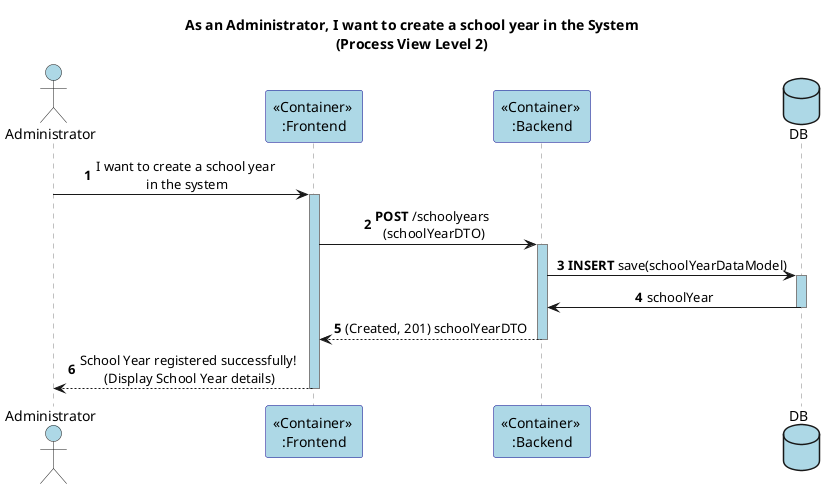 @startuml
autonumber

title As an Administrator, I want to create a school year in the System\n(Process View Level 2)

skinparam {
    SequenceLifeLineBorderColor gray
    SequenceParticipantBorderColor darkblue
    DefaultTextAlignment center
}

actor "Administrator" as AD #lightblue
participant "<<Container>> \n:Frontend" as FE #lightblue
participant "<<Container>> \n:Backend" as BE #lightblue
database DB #lightblue

AD -> FE: I want to create a school year \nin the system
activate FE #lightblue
FE -> BE: **POST** /schoolyears \n(schoolYearDTO)
activate BE #lightblue
BE ->DB: **INSERT** save(schoolYearDataModel)
activate DB #lightblue
BE <-DB: schoolYear
deactivate DB
BE --> FE: (Created, 201) schoolYearDTO
deactivate BE
AD <-- FE: School Year registered successfully! \n(Display School Year details)
deactivate FE

@enduml
